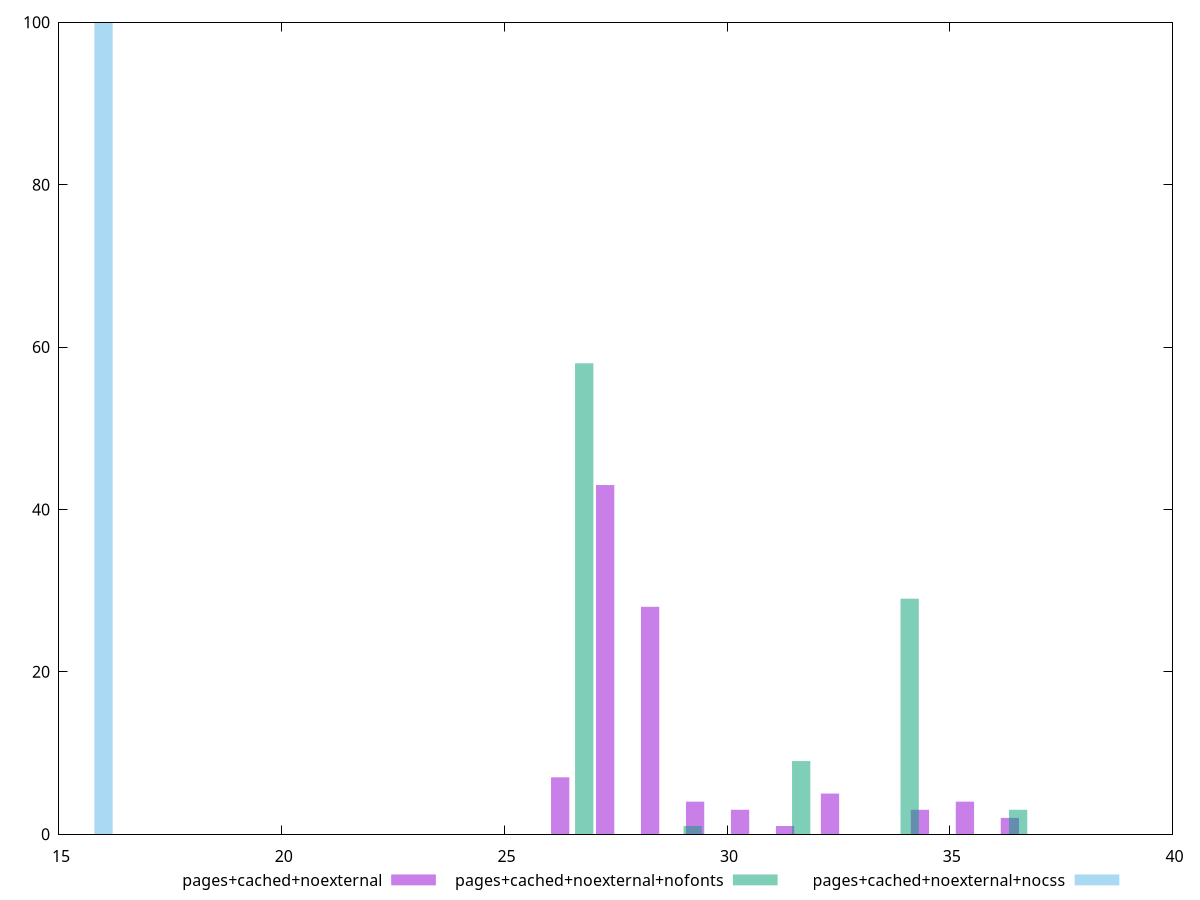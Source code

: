 $_pagesCachedNoexternal <<EOF
30.291081103829587 3
27.261972993446626 43
31.30078380729057 1
26.252270289985642 7
28.271675696907614 28
35.339594621134516 4
29.281378400368602 4
32.31048651075156 5
36.349297324595504 2
34.329891917673535 3
EOF
$_pagesCachedNoexternalNofonts <<EOF
26.79190040394511 58
34.09878233229378 29
31.663155022844222 9
29.227527713394664 1
36.53440964174333 3
EOF
$_pagesCachedNoexternalNocss <<EOF
16 100
EOF
set key outside below
set terminal pngcairo
set output "report_00006_2020-11-02T20-21-41.718Z/max-potential-fid/max-potential-fid_pages+cached+noexternal_pages+cached+noexternal+nofonts_pages+cached+noexternal+nocss+hist.png"
set boxwidth 0.4106881928348666
set style fill transparent solid 0.5 noborder
set yrange [0:100]
plot $_pagesCachedNoexternal title "pages+cached+noexternal" with boxes ,$_pagesCachedNoexternalNofonts title "pages+cached+noexternal+nofonts" with boxes ,$_pagesCachedNoexternalNocss title "pages+cached+noexternal+nocss" with boxes ,